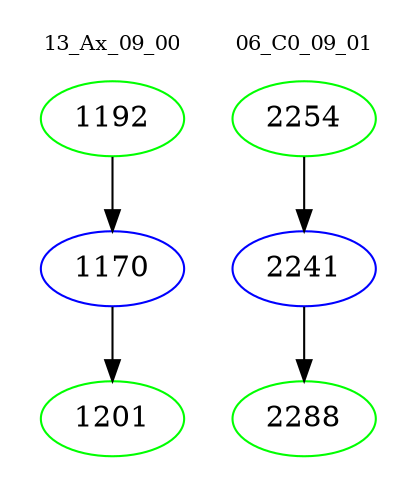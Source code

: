 digraph{
subgraph cluster_0 {
color = white
label = "13_Ax_09_00";
fontsize=10;
T0_1192 [label="1192", color="green"]
T0_1192 -> T0_1170 [color="black"]
T0_1170 [label="1170", color="blue"]
T0_1170 -> T0_1201 [color="black"]
T0_1201 [label="1201", color="green"]
}
subgraph cluster_1 {
color = white
label = "06_C0_09_01";
fontsize=10;
T1_2254 [label="2254", color="green"]
T1_2254 -> T1_2241 [color="black"]
T1_2241 [label="2241", color="blue"]
T1_2241 -> T1_2288 [color="black"]
T1_2288 [label="2288", color="green"]
}
}
